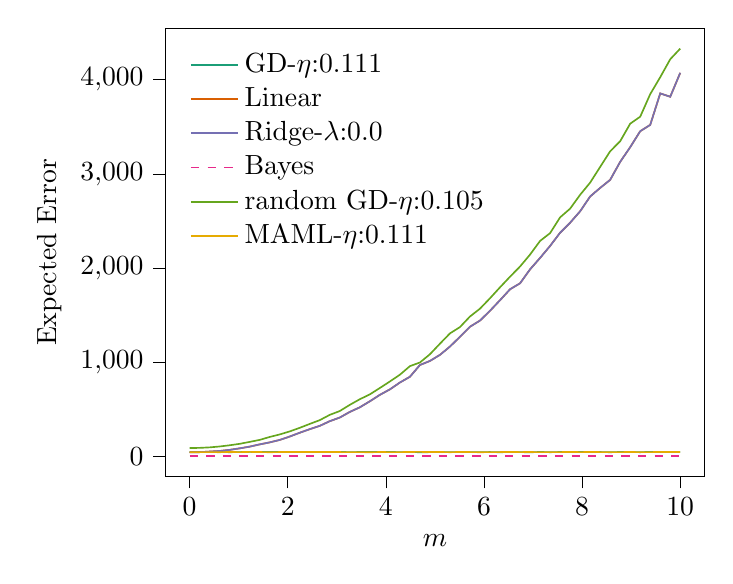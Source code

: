 % This file was created with tikzplotlib v0.10.1.
\begin{tikzpicture}

\definecolor{chocolate217952}{RGB}{217,95,2}
\definecolor{darkcyan27158119}{RGB}{27,158,119}
\definecolor{darkgoldenrod16611829}{RGB}{166,118,29}
\definecolor{darkgray176}{RGB}{176,176,176}
\definecolor{deeppink23141138}{RGB}{231,41,138}
\definecolor{lightslategray117112179}{RGB}{117,112,179}
\definecolor{olivedrab10216630}{RGB}{102,166,30}
\definecolor{orange2301712}{RGB}{230,171,2}

\begin{axis}[
legend cell align={left},
legend style={
  fill opacity=0.8,
  draw opacity=1,
  text opacity=1,
  at={(0.03,0.97)},
  anchor=north west,
  draw=none
},
tick align=outside,
tick pos=left,
x grid style={darkgray176},
xlabel={\(\displaystyle m\)},
xmin=-0.5, xmax=10.5,
xtick style={color=black},
y grid style={darkgray176},
ylabel={Expected Error},
ymin=-215.452, ymax=4546.492,
ytick style={color=black}
]
\addplot [semithick, darkcyan27158119]
table {%
0 44.868
0.204 44.367
0.408 44.721
0.612 44.957
0.816 43.161
1.02 44.083
1.224 46.322
1.429 44.649
1.633 45.458
1.837 44.361
2.041 44.861
2.245 44.508
2.449 46.023
2.653 44.014
2.857 43.603
3.061 45.484
3.265 43.741
3.469 44.652
3.673 45.757
3.878 43.993
4.082 44.789
4.286 44.051
4.49 45.073
4.694 42.802
4.898 43.528
5.102 44.732
5.306 43.847
5.51 44.103
5.714 44.237
5.918 43.759
6.122 44.471
6.327 42.882
6.531 44.58
6.735 44.114
6.939 42.393
7.143 45.22
7.347 43.177
7.551 44.78
7.755 44.879
7.959 44.405
8.163 44.798
8.367 44.535
8.571 43.099
8.776 44.919
8.98 44.955
9.184 43.228
9.388 45.816
9.592 45.951
9.796 44.532
10 44.502
};
\addlegendentry{GD-$\eta$:0.111}
\addplot [semithick, chocolate217952]
table {%
0 41.555
0.204 43.431
0.408 49.938
0.612 56.342
0.816 67.928
1.02 83.997
1.224 102.235
1.429 126.325
1.633 147.673
1.837 173.388
2.041 209.635
2.245 250.093
2.449 287.687
2.653 323.243
2.857 372.772
3.061 411.255
3.265 471.055
3.469 519.907
3.673 583.817
3.878 652.388
4.082 710.396
4.286 783.342
4.49 844.271
4.694 969.089
4.898 1012.311
5.102 1076.851
5.306 1165.259
5.51 1268.853
5.714 1375.543
5.918 1441.102
6.122 1545.089
6.327 1657.758
6.531 1773.653
6.735 1837.257
6.939 1985.393
7.143 2106.608
7.347 2233.781
7.551 2374.122
7.755 2480.272
7.959 2601.711
8.163 2758.714
8.367 2850.195
8.571 2935.396
8.776 3127.341
8.98 3282.991
9.184 3452.559
9.388 3519.653
9.592 3853.809
9.796 3818.369
10 4072.856
};
\addlegendentry{Linear}
\addplot [semithick, lightslategray117112179]
table {%
0 41.555
0.204 43.431
0.408 49.938
0.612 56.342
0.816 67.928
1.02 83.997
1.224 102.235
1.429 126.325
1.633 147.673
1.837 173.388
2.041 209.635
2.245 250.093
2.449 287.687
2.653 323.243
2.857 372.772
3.061 411.255
3.265 471.055
3.469 519.907
3.673 583.817
3.878 652.388
4.082 710.396
4.286 783.342
4.49 844.271
4.694 969.089
4.898 1012.311
5.102 1076.851
5.306 1165.259
5.51 1268.853
5.714 1375.543
5.918 1441.102
6.122 1545.089
6.327 1657.758
6.531 1773.653
6.735 1837.257
6.939 1985.393
7.143 2106.608
7.347 2233.781
7.551 2374.122
7.755 2480.272
7.959 2601.711
8.163 2758.714
8.367 2850.195
8.571 2935.396
8.776 3127.341
8.98 3282.991
9.184 3452.559
9.388 3519.653
9.592 3853.809
9.796 3818.369
10 4072.856
};
\addlegendentry{Ridge-$\lambda$:0.0}
\addplot [semithick, deeppink23141138, dashed]
table {%
0 1.0
0.204 1.0
0.408 1.0
0.612 1.0
0.816 1.0
1.02 1.0
1.224 1.0
1.429 1.0
1.633 1.0
1.837 1.0
2.041 1.0
2.245 1.0
2.449 1.0
2.653 1.0
2.857 1.0
3.061 1.0
3.265 1.0
3.469 1.0
3.673 1.0
3.878 1.0
4.082 1.0
4.286 1.0
4.49 1.0
4.694 1.0
4.898 1.0
5.102 1.0
5.306 1.0
5.51 1.0
5.714 1.0
5.918 1.0
6.122 1.0
6.327 1.0
6.531 1.0
6.735 1.0
6.939 1.0
7.143 1.0
7.347 1.0
7.551 1.0
7.755 1.0
7.959 1.0
8.163 1.0
8.367 1.0
8.571 1.0
8.776 1.0
8.98 1.0
9.184 1.0
9.388 1.0
9.592 1.0
9.796 1.0
10 1.0
};
\addlegendentry{Bayes}
\addplot [semithick, olivedrab10216630]
table {%
0 87.206
0.204 89.116
0.408 94.417
0.612 103.833
0.816 116.689
1.02 132.072
1.224 152.626
1.429 173.89
1.633 205.302
1.837 231.942
2.041 264.068
2.245 302.164
2.449 343.662
2.653 383.816
2.857 439.926
3.061 480.578
3.265 546.181
3.469 605.734
3.673 657.278
3.878 725.422
4.082 794.242
4.286 866.274
4.49 957.24
4.694 995.982
4.898 1083.569
5.102 1195.592
5.306 1304.945
5.51 1372.123
5.714 1484.298
5.918 1567.646
6.122 1678.02
6.327 1794.825
6.531 1907.342
6.735 2015.557
6.939 2142.449
7.143 2287.192
7.347 2369.859
7.551 2537.546
7.755 2629.839
7.959 2776.853
8.163 2906.171
8.367 3072.595
8.571 3239.136
8.776 3346.292
8.98 3532.65
9.184 3606.774
9.388 3846.157
9.592 4026.3
9.796 4216.943
10 4330.04
};
\addlegendentry{random GD-$\eta$:0.105}
\addplot [semithick, orange2301712]
table {%
0 44.244
0.204 43.569
0.408 44.098
0.612 43.173
0.816 45.3
1.02 43.885
1.224 46.308
1.429 44.875
1.633 42.793
1.837 44.629
2.041 45.191
2.245 45.3
2.449 45.138
2.653 45.244
2.857 45.182
3.061 44.406
3.265 44.078
3.469 44.126
3.673 42.596
3.878 44.944
4.082 43.974
4.286 43.738
4.49 45.902
4.694 46.255
4.898 45.429
5.102 45.323
5.306 43.035
5.51 45.458
5.714 44.382
5.918 42.99
6.122 44.045
6.327 44.362
6.531 45.25
6.735 44.183
6.939 44.796
7.143 43.612
7.347 43.634
7.551 44.183
7.755 45.151
7.959 44.173
8.163 44.748
8.367 44.342
8.571 44.2
8.776 43.953
8.98 45.122
9.184 43.697
9.388 43.639
9.592 46.124
9.796 44.847
10 45.35
};
\addlegendentry{MAML-$\eta$:0.111}

\end{axis}

\end{tikzpicture}
